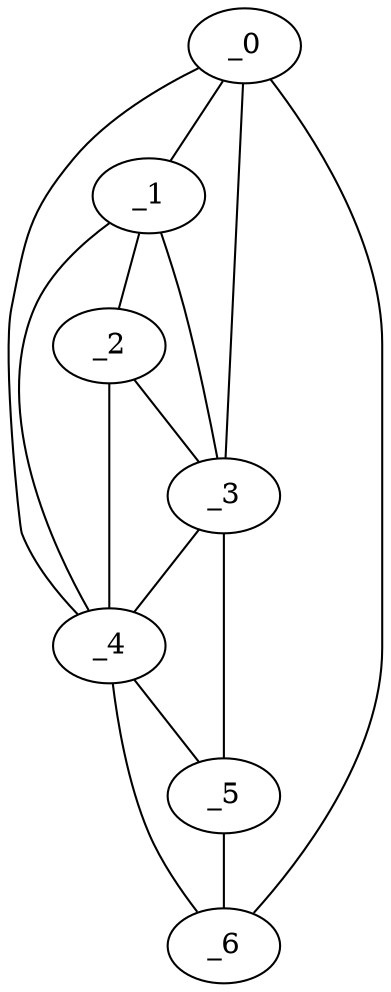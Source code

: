 graph "obj12__330.gxl" {
	_0	 [x=5,
		y=64];
	_1	 [x=28,
		y=75];
	_0 -- _1	 [valence=2];
	_3	 [x=80,
		y=122];
	_0 -- _3	 [valence=1];
	_4	 [x=88,
		y=67];
	_0 -- _4	 [valence=1];
	_6	 [x=124,
		y=55];
	_0 -- _6	 [valence=1];
	_2	 [x=41,
		y=78];
	_1 -- _2	 [valence=2];
	_1 -- _3	 [valence=1];
	_1 -- _4	 [valence=1];
	_2 -- _3	 [valence=1];
	_2 -- _4	 [valence=2];
	_3 -- _4	 [valence=1];
	_5	 [x=88,
		y=120];
	_3 -- _5	 [valence=1];
	_4 -- _5	 [valence=2];
	_4 -- _6	 [valence=1];
	_5 -- _6	 [valence=1];
}
